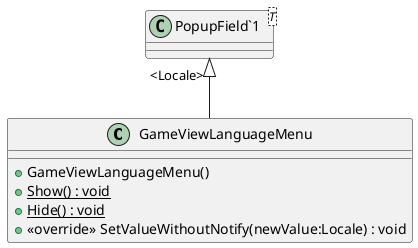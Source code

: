 @startuml
class GameViewLanguageMenu {
    + GameViewLanguageMenu()
    + {static} Show() : void
    + {static} Hide() : void
    + <<override>> SetValueWithoutNotify(newValue:Locale) : void
}
class "PopupField`1"<T> {
}
"PopupField`1" "<Locale>" <|-- GameViewLanguageMenu
@enduml
